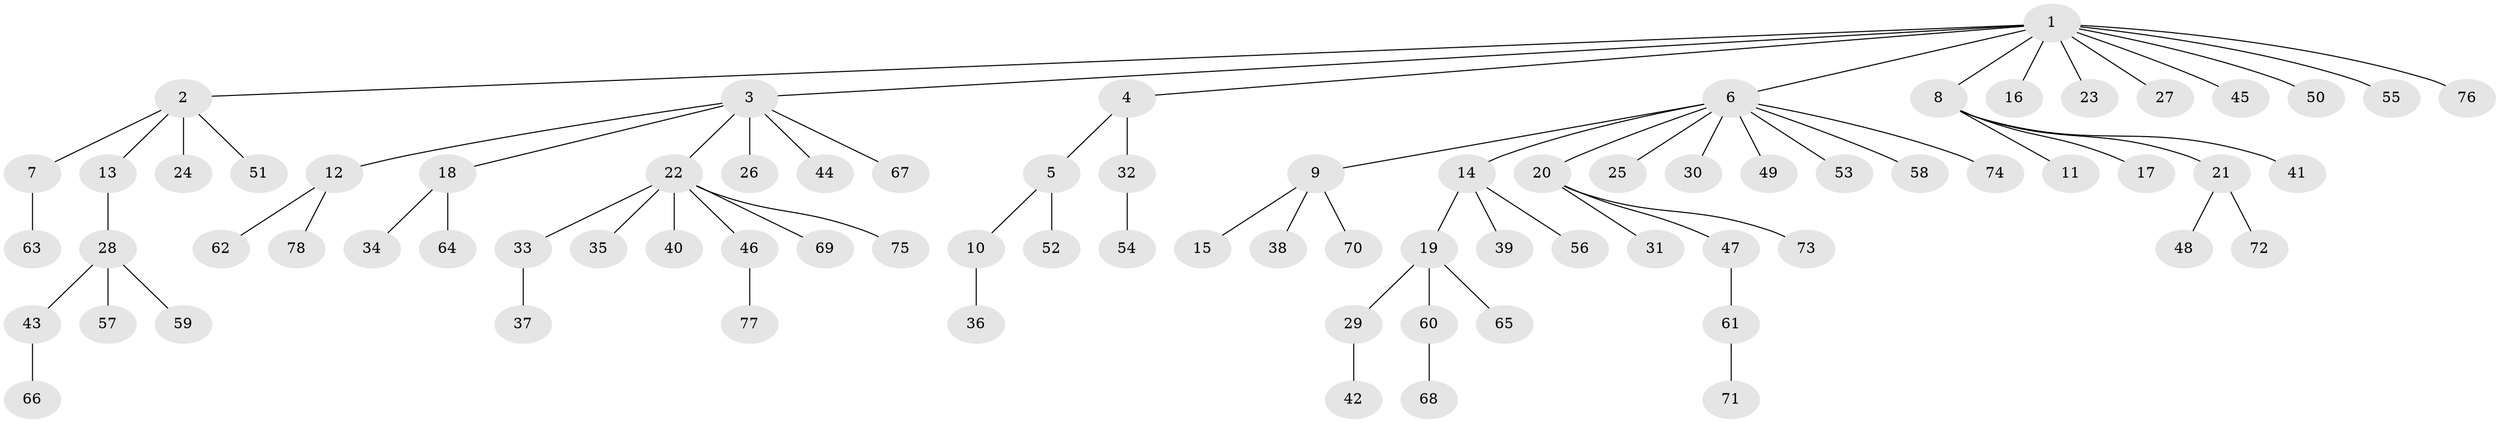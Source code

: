 // coarse degree distribution, {11: 0.017241379310344827, 5: 0.017241379310344827, 6: 0.034482758620689655, 3: 0.05172413793103448, 2: 0.10344827586206896, 9: 0.017241379310344827, 4: 0.06896551724137931, 1: 0.6896551724137931}
// Generated by graph-tools (version 1.1) at 2025/23/03/03/25 07:23:51]
// undirected, 78 vertices, 77 edges
graph export_dot {
graph [start="1"]
  node [color=gray90,style=filled];
  1;
  2;
  3;
  4;
  5;
  6;
  7;
  8;
  9;
  10;
  11;
  12;
  13;
  14;
  15;
  16;
  17;
  18;
  19;
  20;
  21;
  22;
  23;
  24;
  25;
  26;
  27;
  28;
  29;
  30;
  31;
  32;
  33;
  34;
  35;
  36;
  37;
  38;
  39;
  40;
  41;
  42;
  43;
  44;
  45;
  46;
  47;
  48;
  49;
  50;
  51;
  52;
  53;
  54;
  55;
  56;
  57;
  58;
  59;
  60;
  61;
  62;
  63;
  64;
  65;
  66;
  67;
  68;
  69;
  70;
  71;
  72;
  73;
  74;
  75;
  76;
  77;
  78;
  1 -- 2;
  1 -- 3;
  1 -- 4;
  1 -- 6;
  1 -- 8;
  1 -- 16;
  1 -- 23;
  1 -- 27;
  1 -- 45;
  1 -- 50;
  1 -- 55;
  1 -- 76;
  2 -- 7;
  2 -- 13;
  2 -- 24;
  2 -- 51;
  3 -- 12;
  3 -- 18;
  3 -- 22;
  3 -- 26;
  3 -- 44;
  3 -- 67;
  4 -- 5;
  4 -- 32;
  5 -- 10;
  5 -- 52;
  6 -- 9;
  6 -- 14;
  6 -- 20;
  6 -- 25;
  6 -- 30;
  6 -- 49;
  6 -- 53;
  6 -- 58;
  6 -- 74;
  7 -- 63;
  8 -- 11;
  8 -- 17;
  8 -- 21;
  8 -- 41;
  9 -- 15;
  9 -- 38;
  9 -- 70;
  10 -- 36;
  12 -- 62;
  12 -- 78;
  13 -- 28;
  14 -- 19;
  14 -- 39;
  14 -- 56;
  18 -- 34;
  18 -- 64;
  19 -- 29;
  19 -- 60;
  19 -- 65;
  20 -- 31;
  20 -- 47;
  20 -- 73;
  21 -- 48;
  21 -- 72;
  22 -- 33;
  22 -- 35;
  22 -- 40;
  22 -- 46;
  22 -- 69;
  22 -- 75;
  28 -- 43;
  28 -- 57;
  28 -- 59;
  29 -- 42;
  32 -- 54;
  33 -- 37;
  43 -- 66;
  46 -- 77;
  47 -- 61;
  60 -- 68;
  61 -- 71;
}
